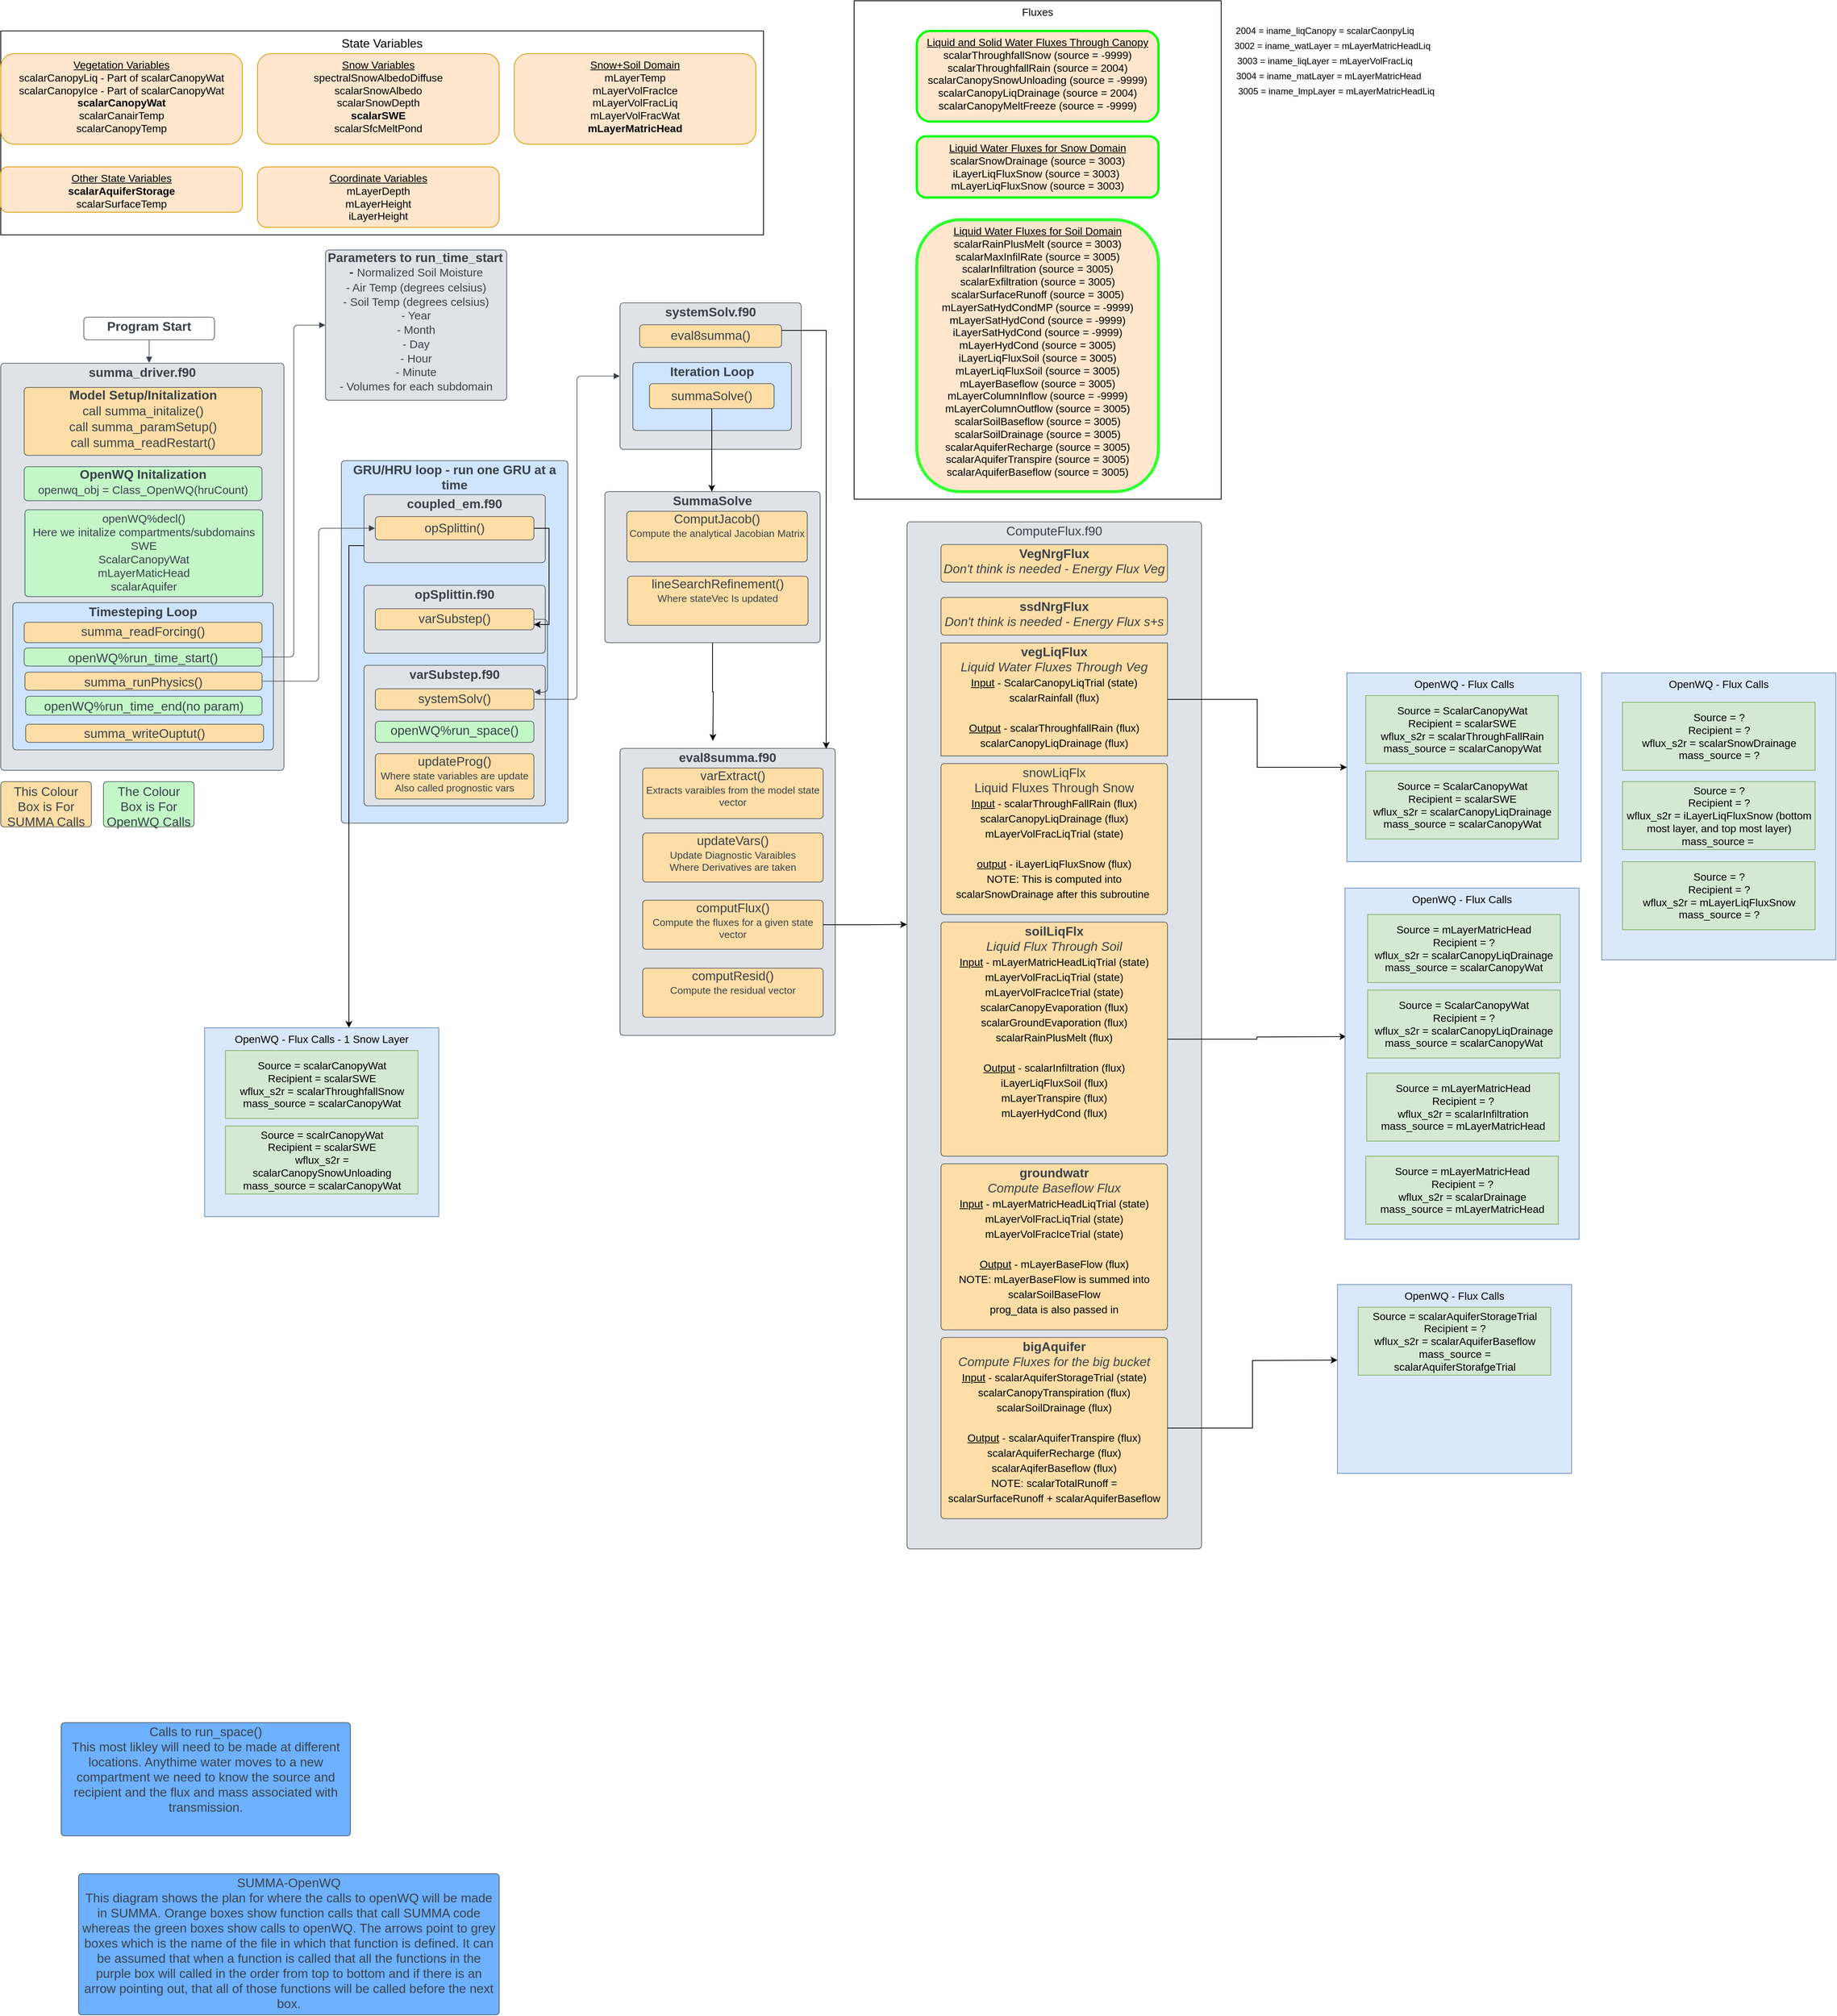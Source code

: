 <mxfile version="20.0.1" type="device"><diagram id="gy2GvhG3Mc18mV4GhEFE" name="Page-1"><mxGraphModel dx="1608" dy="802" grid="1" gridSize="10" guides="1" tooltips="1" connect="1" arrows="1" fold="1" page="1" pageScale="1" pageWidth="850" pageHeight="1100" math="0" shadow="0"><root><mxCell id="0"/><mxCell id="1" parent="0"/><mxCell id="j05uEIZv2rGmTRu3Q1AM-13" value="&lt;div&gt;&lt;font style=&quot;font-size: 16px;&quot;&gt;State Variables&lt;/font&gt;&lt;/div&gt;" style="rounded=0;whiteSpace=wrap;html=1;horizontal=1;verticalAlign=top;" parent="1" vertex="1"><mxGeometry x="50" y="50" width="1010" height="270" as="geometry"/></mxCell><mxCell id="j05uEIZv2rGmTRu3Q1AM-25" value="&lt;div style=&quot;font-size: 14px;&quot;&gt;&lt;u style=&quot;font-size: 14px;&quot;&gt;Vegetation Variables&lt;/u&gt;&lt;/div&gt;&lt;div style=&quot;font-size: 14px;&quot;&gt;&lt;font style=&quot;font-size: 14px;&quot;&gt;scalarCanopyLiq - Part of scalarCanopyWat &lt;br style=&quot;font-size: 14px;&quot;&gt;scalarCanopyIce - Part of scalarCanopyWat&lt;br style=&quot;font-size: 14px;&quot;&gt;&lt;b style=&quot;font-size: 14px;&quot;&gt;scalarCanopyWat &lt;/b&gt;&lt;br style=&quot;font-size: 14px;&quot;&gt;scalarCanairTemp&lt;br style=&quot;font-size: 14px;&quot;&gt;scalarCanopyTemp&lt;/font&gt;&lt;/div&gt;" style="rounded=1;whiteSpace=wrap;html=1;fontSize=14;fillColor=#ffe6cc;strokeColor=#d79b00;horizontal=1;verticalAlign=top;" parent="1" vertex="1"><mxGeometry x="50" y="80" width="320" height="120" as="geometry"/></mxCell><mxCell id="j05uEIZv2rGmTRu3Q1AM-26" value="&lt;div&gt;&lt;u&gt;Snow Variables&lt;/u&gt;&lt;/div&gt;&lt;div&gt;spectralSnowAlbedoDiffuse&lt;/div&gt;&lt;div&gt;scalarSnowAlbedo&lt;/div&gt;&lt;div&gt;scalarSnowDepth&lt;/div&gt;&lt;div&gt;&lt;b&gt;scalarSWE&lt;/b&gt;&lt;/div&gt;&lt;div&gt;scalarSfcMeltPond&lt;br&gt;&lt;/div&gt;" style="rounded=1;whiteSpace=wrap;html=1;fontSize=14;fillColor=#ffe6cc;strokeColor=#d79b00;horizontal=1;verticalAlign=top;" parent="1" vertex="1"><mxGeometry x="390" y="80" width="320" height="120" as="geometry"/></mxCell><mxCell id="j05uEIZv2rGmTRu3Q1AM-27" value="&lt;div&gt;&lt;u&gt;Snow+Soil Domain&lt;br&gt;&lt;/u&gt;&lt;/div&gt;&lt;div&gt;mLayerTemp&lt;/div&gt;&lt;div&gt;mLayerVolFracIce&lt;/div&gt;&lt;div&gt;mLayerVolFracLiq&lt;/div&gt;&lt;div&gt;mLayerVolFracWat&lt;/div&gt;&lt;div&gt;&lt;b&gt;mLayerMatricHead&lt;/b&gt;&lt;br&gt;&lt;/div&gt;" style="rounded=1;whiteSpace=wrap;html=1;fontSize=14;fillColor=#ffe6cc;strokeColor=#d79b00;horizontal=1;verticalAlign=top;" parent="1" vertex="1"><mxGeometry x="730" y="80" width="320" height="120" as="geometry"/></mxCell><mxCell id="j05uEIZv2rGmTRu3Q1AM-28" value="&lt;div&gt;&lt;u&gt;Other State Variables&lt;/u&gt;&lt;/div&gt;&lt;div align=&quot;center&quot;&gt;&lt;b&gt;scalarAquiferStorage&lt;/b&gt;&lt;/div&gt;&lt;div align=&quot;center&quot;&gt;scalarSurfaceTemp&lt;u&gt;&lt;br&gt;&lt;/u&gt;&lt;/div&gt;" style="rounded=1;whiteSpace=wrap;html=1;fontSize=14;fillColor=#ffe6cc;strokeColor=#d79b00;horizontal=1;verticalAlign=top;" parent="1" vertex="1"><mxGeometry x="50" y="230" width="320" height="60" as="geometry"/></mxCell><mxCell id="j05uEIZv2rGmTRu3Q1AM-29" value="&lt;div&gt;&lt;u&gt;Coordinate Variables&lt;br&gt;&lt;/u&gt;&lt;/div&gt;&lt;div align=&quot;center&quot;&gt;mLayerDepth&lt;br&gt;&lt;/div&gt;&lt;div align=&quot;center&quot;&gt;mLayerHeight&lt;/div&gt;&lt;div align=&quot;center&quot;&gt;iLayerHeight&lt;u&gt;&lt;br&gt;&lt;/u&gt;&lt;/div&gt;" style="rounded=1;whiteSpace=wrap;html=1;fontSize=14;fillColor=#ffe6cc;strokeColor=#d79b00;horizontal=1;verticalAlign=top;" parent="1" vertex="1"><mxGeometry x="390" y="230" width="320" height="80" as="geometry"/></mxCell><mxCell id="SIZcdOm5cvlMSfMSB-9c-126" value="" style="group" parent="1" vertex="1" connectable="0"><mxGeometry x="1250" y="700" width="390" height="1360" as="geometry"/></mxCell><UserObject label="ComputeFlux.f90" lucidchartObjectId="QJtb76Jpq29i" id="j05uEIZv2rGmTRu3Q1AM-4"><mxCell style="html=1;overflow=block;blockSpacing=1;whiteSpace=wrap;fontSize=16.7;fontColor=#3a414a;align=center;spacing=3.8;verticalAlign=top;strokeColor=#3a414a;strokeOpacity=100;fillOpacity=100;rounded=1;absoluteArcSize=1;arcSize=9;fillColor=#dfe3e8;strokeWidth=0.8;" parent="SIZcdOm5cvlMSfMSB-9c-126" vertex="1"><mxGeometry width="390" height="1360" as="geometry"/></mxCell></UserObject><UserObject label="&lt;div&gt;&lt;b&gt;VegNrgFlux&lt;/b&gt;&lt;/div&gt;&lt;div&gt;&lt;i&gt;Don't think is needed - Energy Flux Veg&lt;/i&gt;&lt;br&gt;&lt;/div&gt;" lucidchartObjectId="gyDjIR28vtwQ" id="j05uEIZv2rGmTRu3Q1AM-5"><mxCell style="html=1;overflow=block;blockSpacing=1;whiteSpace=wrap;fontSize=16.7;fontColor=#3a414a;align=center;spacing=3.8;verticalAlign=top;strokeColor=#3a414a;strokeOpacity=100;fillOpacity=100;rounded=1;absoluteArcSize=1;arcSize=9;fillColor=#ffdda6;strokeWidth=0.8;" parent="SIZcdOm5cvlMSfMSB-9c-126" vertex="1"><mxGeometry x="45" y="30" width="300" height="50" as="geometry"/></mxCell></UserObject><UserObject label="&lt;div&gt;&lt;b&gt;ssdNrgFlux&lt;/b&gt;&lt;/div&gt;&lt;div&gt;&lt;i&gt;Don't think is needed - Energy Flux s+s&lt;/i&gt;&lt;br&gt;&lt;/div&gt;" lucidchartObjectId="OyDjbXUKRUOr" id="j05uEIZv2rGmTRu3Q1AM-6"><mxCell style="html=1;overflow=block;blockSpacing=1;whiteSpace=wrap;fontSize=16.7;fontColor=#3a414a;align=center;spacing=3.8;verticalAlign=top;strokeColor=#3a414a;strokeOpacity=100;fillOpacity=100;rounded=1;absoluteArcSize=1;arcSize=9;fillColor=#ffdda6;strokeWidth=0.8;" parent="SIZcdOm5cvlMSfMSB-9c-126" vertex="1"><mxGeometry x="45" y="100" width="300" height="50" as="geometry"/></mxCell></UserObject><UserObject label="&lt;b&gt;vegLiqFlux&lt;/b&gt;&lt;br&gt;&lt;i&gt;Liquid Water Fluxes Through Veg&lt;br&gt;&lt;/i&gt;&lt;u style=&quot;color: rgb(0, 0, 0); font-size: 14px;&quot;&gt;Input&lt;/u&gt;&lt;span style=&quot;color: rgb(0, 0, 0); font-size: 14px;&quot;&gt;&amp;nbsp;- ScalarCanopyLiqTrial (state)&lt;/span&gt;&lt;br style=&quot;color: rgb(0, 0, 0); font-size: 14px;&quot;&gt;&lt;span style=&quot;color: rgb(0, 0, 0); font-size: 14px;&quot;&gt;scalarRainfall (flux)&lt;/span&gt;&lt;br style=&quot;color: rgb(0, 0, 0); font-size: 14px;&quot;&gt;&lt;br style=&quot;color: rgb(0, 0, 0); font-size: 14px;&quot;&gt;&lt;u style=&quot;color: rgb(0, 0, 0); font-size: 14px;&quot;&gt;Output&lt;/u&gt;&lt;span style=&quot;color: rgb(0, 0, 0); font-size: 14px;&quot;&gt;&amp;nbsp;- scalarThroughfallRain (flux)&lt;/span&gt;&lt;br style=&quot;color: rgb(0, 0, 0); font-size: 14px;&quot;&gt;&lt;span style=&quot;color: rgb(0, 0, 0); font-size: 14px;&quot;&gt;scalarCanopyLiqDrainage (flux)&lt;/span&gt;" lucidchartObjectId="2yDjNtz37uhb" id="j05uEIZv2rGmTRu3Q1AM-7"><mxCell style="html=1;overflow=block;blockSpacing=1;whiteSpace=wrap;fontSize=16.7;fontColor=#3a414a;align=center;spacing=3.8;verticalAlign=top;strokeColor=#3a414a;strokeOpacity=100;fillOpacity=100;rounded=1;absoluteArcSize=1;arcSize=0;fillColor=#ffdda6;strokeWidth=0.8;" parent="SIZcdOm5cvlMSfMSB-9c-126" vertex="1"><mxGeometry x="45" y="160.32" width="300" height="149.68" as="geometry"/></mxCell></UserObject><UserObject label="snowLiqFlx&lt;br&gt;Liquid Fluxes Through Snow&lt;br&gt;&lt;u style=&quot;color: rgb(0, 0, 0); font-size: 14px;&quot;&gt;Input&lt;/u&gt;&lt;span style=&quot;color: rgb(0, 0, 0); font-size: 14px;&quot;&gt;&amp;nbsp;- scalarThroughFallRain (flux)&lt;/span&gt;&lt;br style=&quot;color: rgb(0, 0, 0); font-size: 14px;&quot;&gt;&lt;span style=&quot;color: rgb(0, 0, 0); font-size: 14px;&quot;&gt;scalarCanopyLiqDrainage (flux)&lt;/span&gt;&lt;br style=&quot;color: rgb(0, 0, 0); font-size: 14px;&quot;&gt;&lt;span style=&quot;color: rgb(0, 0, 0); font-size: 14px;&quot;&gt;mLayerVolFracLiqTrial (state)&lt;/span&gt;&lt;br style=&quot;color: rgb(0, 0, 0); font-size: 14px;&quot;&gt;&lt;br style=&quot;color: rgb(0, 0, 0); font-size: 14px;&quot;&gt;&lt;u style=&quot;color: rgb(0, 0, 0); font-size: 14px;&quot;&gt;output&lt;/u&gt;&lt;span style=&quot;color: rgb(0, 0, 0); font-size: 14px;&quot;&gt;&amp;nbsp;- iLayerLiqFluxSnow (flux)&lt;/span&gt;&lt;br style=&quot;color: rgb(0, 0, 0); font-size: 14px;&quot;&gt;&lt;span style=&quot;color: rgb(0, 0, 0); font-size: 14px;&quot;&gt;NOTE: This is computed into scalarSnowDrainage after this subroutine&amp;nbsp;&lt;/span&gt;" lucidchartObjectId="9yDjWkyf~UnS" id="j05uEIZv2rGmTRu3Q1AM-8"><mxCell style="html=1;overflow=block;blockSpacing=1;whiteSpace=wrap;fontSize=16.7;fontColor=#3a414a;align=center;spacing=3.8;verticalAlign=top;strokeColor=#3a414a;strokeOpacity=100;fillOpacity=100;rounded=1;absoluteArcSize=1;arcSize=9;fillColor=#ffdda6;strokeWidth=0.8;" parent="SIZcdOm5cvlMSfMSB-9c-126" vertex="1"><mxGeometry x="45" y="320" width="300" height="200" as="geometry"/></mxCell></UserObject><UserObject label="&lt;b&gt;soilLiqFlx&lt;br&gt;&lt;/b&gt;&lt;i&gt;Liquid Flux Through Soil&lt;br&gt;&lt;/i&gt;&lt;u style=&quot;color: rgb(0, 0, 0); font-size: 14px;&quot;&gt;Input&lt;/u&gt;&lt;span style=&quot;color: rgb(0, 0, 0); font-size: 14px;&quot;&gt;&amp;nbsp;- mLayerMatricHeadLiqTrial (state)&lt;/span&gt;&lt;br style=&quot;color: rgb(0, 0, 0); font-size: 14px;&quot;&gt;&lt;span style=&quot;color: rgb(0, 0, 0); font-size: 14px;&quot;&gt;mLayerVolFracLiqTrial (state)&lt;/span&gt;&lt;br style=&quot;color: rgb(0, 0, 0); font-size: 14px;&quot;&gt;&lt;span style=&quot;color: rgb(0, 0, 0); font-size: 14px;&quot;&gt;mLayerVolFracIceTrial (state)&lt;/span&gt;&lt;br style=&quot;color: rgb(0, 0, 0); font-size: 14px;&quot;&gt;&lt;span style=&quot;color: rgb(0, 0, 0); font-size: 14px;&quot;&gt;scalarCanopyEvaporation (flux)&lt;/span&gt;&lt;br style=&quot;color: rgb(0, 0, 0); font-size: 14px;&quot;&gt;&lt;span style=&quot;color: rgb(0, 0, 0); font-size: 14px;&quot;&gt;scalarGroundEvaporation (flux)&lt;/span&gt;&lt;br style=&quot;color: rgb(0, 0, 0); font-size: 14px;&quot;&gt;&lt;span style=&quot;color: rgb(0, 0, 0); font-size: 14px;&quot;&gt;scalarRainPlusMelt (flux)&lt;/span&gt;&lt;br style=&quot;color: rgb(0, 0, 0); font-size: 14px;&quot;&gt;&lt;br style=&quot;color: rgb(0, 0, 0); font-size: 14px;&quot;&gt;&lt;u style=&quot;color: rgb(0, 0, 0); font-size: 14px;&quot;&gt;Output&lt;/u&gt;&lt;span style=&quot;color: rgb(0, 0, 0); font-size: 14px;&quot;&gt;&amp;nbsp;- scalarInfiltration (flux)&lt;/span&gt;&lt;br style=&quot;color: rgb(0, 0, 0); font-size: 14px;&quot;&gt;&lt;span style=&quot;color: rgb(0, 0, 0); font-size: 14px;&quot;&gt;iLayerLiqFluxSoil (flux)&lt;/span&gt;&lt;br style=&quot;color: rgb(0, 0, 0); font-size: 14px;&quot;&gt;&lt;span style=&quot;color: rgb(0, 0, 0); font-size: 14px;&quot;&gt;mLayerTranspire (flux)&lt;/span&gt;&lt;br style=&quot;color: rgb(0, 0, 0); font-size: 14px;&quot;&gt;&lt;span style=&quot;color: rgb(0, 0, 0); font-size: 14px;&quot;&gt;mLayerHydCond (flux)&lt;/span&gt;&lt;i&gt;&lt;br&gt;&lt;/i&gt;" lucidchartObjectId="0zDjswLb8mMk" id="j05uEIZv2rGmTRu3Q1AM-9"><mxCell style="html=1;overflow=block;blockSpacing=1;whiteSpace=wrap;fontSize=16.7;fontColor=#3a414a;align=center;spacing=3.8;verticalAlign=top;strokeColor=#3a414a;strokeOpacity=100;fillOpacity=100;rounded=1;absoluteArcSize=1;arcSize=9;fillColor=#ffdda6;strokeWidth=0.8;" parent="SIZcdOm5cvlMSfMSB-9c-126" vertex="1"><mxGeometry x="45" y="530" width="300" height="310" as="geometry"/></mxCell></UserObject><UserObject label="&lt;b&gt;groundwatr&lt;br&gt;&lt;/b&gt;&lt;i&gt;Compute Baseflow Flux&lt;br&gt;&lt;/i&gt;&lt;u style=&quot;color: rgb(0, 0, 0); font-size: 14px;&quot;&gt;Input&lt;/u&gt;&lt;span style=&quot;color: rgb(0, 0, 0); font-size: 14px;&quot;&gt;&amp;nbsp;- mLayerMatricHeadLiqTrial (state)&lt;br&gt;&lt;/span&gt;&lt;span style=&quot;color: rgb(0, 0, 0); font-size: 14px;&quot;&gt;mLayerVolFracLiqTrial (state)&lt;br&gt;&lt;/span&gt;&lt;span style=&quot;color: rgb(0, 0, 0); font-size: 14px;&quot;&gt;mLayerVolFracIceTrial (state)&lt;br&gt;&lt;/span&gt;&lt;br style=&quot;color: rgb(0, 0, 0); font-size: 14px;&quot;&gt;&lt;u style=&quot;color: rgb(0, 0, 0); font-size: 14px;&quot;&gt;Output&lt;/u&gt;&lt;span style=&quot;color: rgb(0, 0, 0); font-size: 14px;&quot;&gt;&amp;nbsp;- mLayerBaseFlow (flux)&lt;br&gt;&lt;/span&gt;&lt;span style=&quot;color: rgb(0, 0, 0); font-size: 14px;&quot;&gt;NOTE: mLayerBaseFlow is summed into scalarSoilBaseFlow&lt;br&gt;prog_data is also passed in&lt;br&gt;&lt;/span&gt;&lt;i&gt;&lt;br&gt;&lt;/i&gt;" lucidchartObjectId="zADjreNIhGo." id="j05uEIZv2rGmTRu3Q1AM-10"><mxCell style="html=1;overflow=block;blockSpacing=1;whiteSpace=wrap;fontSize=16.7;fontColor=#3a414a;align=center;spacing=3.8;verticalAlign=top;strokeColor=#3a414a;strokeOpacity=100;fillOpacity=100;rounded=1;absoluteArcSize=1;arcSize=9;fillColor=#ffdda6;strokeWidth=0.8;" parent="SIZcdOm5cvlMSfMSB-9c-126" vertex="1"><mxGeometry x="45" y="850" width="300" height="220" as="geometry"/></mxCell></UserObject><UserObject label="&lt;b&gt;bigAquifer&lt;br&gt;&lt;/b&gt;&lt;i&gt;Compute Fluxes for the big bucket&lt;br&gt;&lt;/i&gt;&lt;u style=&quot;color: rgb(0, 0, 0); font-size: 14px;&quot;&gt;Input&lt;/u&gt;&lt;span style=&quot;color: rgb(0, 0, 0); font-size: 14px;&quot;&gt;&amp;nbsp;- scalarAquiferStorageTrial (state)&lt;br&gt;&lt;/span&gt;&lt;span style=&quot;color: rgb(0, 0, 0); font-size: 14px;&quot;&gt;scalarCanopyTranspiration (flux)&lt;br&gt;&lt;/span&gt;&lt;span style=&quot;color: rgb(0, 0, 0); font-size: 14px;&quot;&gt;scalarSoilDrainage (flux)&lt;br&gt;&lt;/span&gt;&lt;br style=&quot;color: rgb(0, 0, 0); font-size: 14px;&quot;&gt;&lt;u style=&quot;color: rgb(0, 0, 0); font-size: 14px;&quot;&gt;Output&lt;/u&gt;&lt;span style=&quot;color: rgb(0, 0, 0); font-size: 14px;&quot;&gt;&amp;nbsp;- scalarAquiferTranspire (flux)&lt;br&gt;&lt;/span&gt;&lt;span style=&quot;color: rgb(0, 0, 0); font-size: 14px;&quot;&gt;scalarAquiferRecharge (flux)&lt;br&gt;&lt;/span&gt;&lt;span style=&quot;color: rgb(0, 0, 0); font-size: 14px;&quot;&gt;scalarAqiferBaseflow (flux)&lt;br&gt;&lt;/span&gt;&lt;span style=&quot;color: rgb(0, 0, 0); font-size: 14px;&quot;&gt;NOTE: scalarTotalRunoff = scalarSurfaceRunoff + scalarAquiferBaseflow&lt;/span&gt;&lt;i&gt;&lt;br&gt;&lt;/i&gt;" lucidchartObjectId="PADjMUE8BuGu" id="j05uEIZv2rGmTRu3Q1AM-11"><mxCell style="html=1;overflow=block;blockSpacing=1;whiteSpace=wrap;fontSize=16.7;fontColor=#3a414a;align=center;spacing=3.8;verticalAlign=top;strokeColor=#3a414a;strokeOpacity=100;fillOpacity=100;rounded=1;absoluteArcSize=1;arcSize=9;fillColor=#ffdda6;strokeWidth=0.8;" parent="SIZcdOm5cvlMSfMSB-9c-126" vertex="1"><mxGeometry x="45" y="1080" width="300" height="240" as="geometry"/></mxCell></UserObject><mxCell id="SIZcdOm5cvlMSfMSB-9c-70" value="eval8summa.f90" style="html=1;overflow=block;blockSpacing=1;whiteSpace=wrap;fontSize=16.7;fontColor=#3a414a;fontStyle=1;spacing=3.8;verticalAlign=top;strokeColor=#3a414a;strokeOpacity=100;fillOpacity=100;rounded=1;absoluteArcSize=1;arcSize=9;fillColor=#dfe3e8;strokeWidth=0.8;container=1;collapsible=0;" parent="1" vertex="1"><mxGeometry x="870" y="1000" width="285" height="380" as="geometry"/></mxCell><UserObject label="&lt;div style=&quot;display: flex; justify-content: center; text-align: center; align-items: baseline; font-size: 0; line-height: 1.25;margin-top: -2px;&quot;&gt;&lt;span&gt;&lt;span style=&quot;font-size:16.7px;color:#3a414a;&quot;&gt;varExtract()&#10;&lt;/span&gt;&lt;span style=&quot;font-size:13.3px;color:#3a414a;&quot;&gt;Extracts varaibles from the model state vector&lt;/span&gt;&lt;/span&gt;&lt;/div&gt;" lucidchartObjectId="1K.8Zq_A4mW5" id="SIZcdOm5cvlMSfMSB-9c-71"><mxCell style="html=1;overflow=block;blockSpacing=1;whiteSpace=wrap;fontSize=13;spacing=3.8;verticalAlign=top;strokeColor=#3a414a;strokeOpacity=100;fillOpacity=100;rounded=1;absoluteArcSize=1;arcSize=9;fillColor=#ffdda6;strokeWidth=0.8;" parent="SIZcdOm5cvlMSfMSB-9c-70" vertex="1"><mxGeometry x="30" y="26" width="239" height="67" as="geometry"/></mxCell></UserObject><UserObject label="&lt;div style=&quot;display: flex; justify-content: center; text-align: center; align-items: baseline; font-size: 0; line-height: 1.25;margin-top: -2px;&quot;&gt;&lt;span&gt;&lt;span style=&quot;font-size:16.7px;color:#3a414a;&quot;&gt;updateVars()&#10;&lt;/span&gt;&lt;span style=&quot;font-size:13.3px;color:#3a414a;&quot;&gt;Update Diagnostic Varaibles&#10;Where Derivatives are taken&lt;/span&gt;&lt;/span&gt;&lt;/div&gt;" lucidchartObjectId="xL.820pcQE3z" id="SIZcdOm5cvlMSfMSB-9c-72"><mxCell style="html=1;overflow=block;blockSpacing=1;whiteSpace=wrap;fontSize=13;spacing=3.8;verticalAlign=top;strokeColor=#3a414a;strokeOpacity=100;fillOpacity=100;rounded=1;absoluteArcSize=1;arcSize=9;fillColor=#ffdda6;strokeWidth=0.8;" parent="SIZcdOm5cvlMSfMSB-9c-70" vertex="1"><mxGeometry x="30" y="112" width="239" height="65" as="geometry"/></mxCell></UserObject><UserObject label="&lt;div style=&quot;display: flex; justify-content: center; text-align: center; align-items: baseline; font-size: 0; line-height: 1.25;margin-top: -2px;&quot;&gt;&lt;span&gt;&lt;span style=&quot;font-size:16.7px;color:#3a414a;&quot;&gt;computFlux()&#10;&lt;/span&gt;&lt;span style=&quot;font-size:13.3px;color:#3a414a;&quot;&gt;Compute the fluxes for a given state vector&lt;/span&gt;&lt;/span&gt;&lt;/div&gt;" lucidchartObjectId="_L.8nhQAwN-x" id="SIZcdOm5cvlMSfMSB-9c-73"><mxCell style="html=1;overflow=block;blockSpacing=1;whiteSpace=wrap;fontSize=13;spacing=3.8;verticalAlign=top;strokeColor=#3a414a;strokeOpacity=100;fillOpacity=100;rounded=1;absoluteArcSize=1;arcSize=9;fillColor=#ffdda6;strokeWidth=0.8;" parent="SIZcdOm5cvlMSfMSB-9c-70" vertex="1"><mxGeometry x="30" y="201" width="239" height="65" as="geometry"/></mxCell></UserObject><UserObject label="&lt;div style=&quot;display: flex; justify-content: center; text-align: center; align-items: baseline; font-size: 0; line-height: 1.25;margin-top: -2px;&quot;&gt;&lt;span&gt;&lt;span style=&quot;font-size:16.7px;color:#3a414a;&quot;&gt;computResid()&#10;&lt;/span&gt;&lt;span style=&quot;font-size:13.3px;color:#3a414a;&quot;&gt;Compute the residual vector &lt;/span&gt;&lt;span style=&quot;font-size:11.7px;color:#3a414a;&quot;&gt;&#10;&lt;/span&gt;&lt;/span&gt;&lt;/div&gt;" lucidchartObjectId="pQ.8SMOTzCbQ" id="SIZcdOm5cvlMSfMSB-9c-74"><mxCell style="html=1;overflow=block;blockSpacing=1;whiteSpace=wrap;fontSize=13;spacing=3.8;verticalAlign=top;strokeColor=#3a414a;strokeOpacity=100;fillOpacity=100;rounded=1;absoluteArcSize=1;arcSize=9;fillColor=#ffdda6;strokeWidth=0.8;" parent="SIZcdOm5cvlMSfMSB-9c-70" vertex="1"><mxGeometry x="30" y="291" width="239" height="65" as="geometry"/></mxCell></UserObject><mxCell id="SIZcdOm5cvlMSfMSB-9c-75" value="systemSolv.f90" style="html=1;overflow=block;blockSpacing=1;whiteSpace=wrap;fontSize=16.7;fontColor=#3a414a;fontStyle=1;spacing=3.8;verticalAlign=top;strokeColor=#3a414a;strokeOpacity=100;fillOpacity=100;rounded=1;absoluteArcSize=1;arcSize=9;fillColor=#dfe3e8;strokeWidth=0.8;container=1;collapsible=0;" parent="1" vertex="1"><mxGeometry x="870" y="410" width="240" height="194" as="geometry"/></mxCell><UserObject label="eval8summa()" lucidchartObjectId="_s.8.g2LrlaO" id="SIZcdOm5cvlMSfMSB-9c-76"><mxCell style="html=1;overflow=block;blockSpacing=1;whiteSpace=wrap;fontSize=16.7;fontColor=#3a414a;spacing=3.8;strokeColor=#3a414a;strokeOpacity=100;fillOpacity=100;rounded=1;absoluteArcSize=1;arcSize=9;fillColor=#ffdda6;strokeWidth=0.8;" parent="SIZcdOm5cvlMSfMSB-9c-75" vertex="1"><mxGeometry x="26" y="29" width="188" height="30" as="geometry"/></mxCell></UserObject><UserObject label="Iteration Loop" lucidchartObjectId="Vu.8dJao.weW" id="SIZcdOm5cvlMSfMSB-9c-77"><mxCell style="html=1;overflow=block;blockSpacing=1;whiteSpace=wrap;fontSize=16.7;fontColor=#3a414a;fontStyle=1;align=center;spacing=3.8;verticalAlign=top;strokeColor=#3a414a;strokeOpacity=100;fillOpacity=100;rounded=1;absoluteArcSize=1;arcSize=9;fillColor=#cfe4ff;strokeWidth=0.8;" parent="SIZcdOm5cvlMSfMSB-9c-75" vertex="1"><mxGeometry x="17" y="79" width="210" height="90" as="geometry"/></mxCell></UserObject><UserObject label="summaSolve()" lucidchartObjectId="Vv.8vQ_2qqEH" id="SIZcdOm5cvlMSfMSB-9c-78"><mxCell style="html=1;overflow=block;blockSpacing=1;whiteSpace=wrap;fontSize=16.7;fontColor=#3a414a;spacing=3.8;strokeColor=#3a414a;strokeOpacity=100;fillOpacity=100;rounded=1;absoluteArcSize=1;arcSize=9;fillColor=#ffdda6;strokeWidth=0.8;" parent="SIZcdOm5cvlMSfMSB-9c-75" vertex="1"><mxGeometry x="39" y="107" width="165" height="33" as="geometry"/></mxCell></UserObject><mxCell id="SIZcdOm5cvlMSfMSB-9c-79" value="GRU/HRU loop - run one GRU at a time" style="html=1;overflow=block;blockSpacing=1;whiteSpace=wrap;fontSize=16.7;fontColor=#3a414a;fontStyle=1;spacing=3.8;verticalAlign=top;strokeColor=#3a414a;strokeOpacity=100;fillOpacity=100;rounded=1;absoluteArcSize=1;arcSize=9;fillColor=#cfe4ff;strokeWidth=0.8;container=1;collapsible=0;" parent="1" vertex="1"><mxGeometry x="501" y="619" width="300" height="480" as="geometry"/></mxCell><UserObject label="coupled_em.f90" lucidchartObjectId="if.89FHRa6m6" id="SIZcdOm5cvlMSfMSB-9c-80"><mxCell style="html=1;overflow=block;blockSpacing=1;whiteSpace=wrap;fontSize=16.7;fontColor=#3a414a;fontStyle=1;spacing=3.8;verticalAlign=top;strokeColor=#3a414a;strokeOpacity=100;fillOpacity=100;rounded=1;absoluteArcSize=1;arcSize=9;fillColor=#dfe3e8;strokeWidth=0.8;" parent="SIZcdOm5cvlMSfMSB-9c-79" vertex="1"><mxGeometry x="30" y="45" width="240" height="90" as="geometry"/></mxCell></UserObject><UserObject label="opSplittin.f90" lucidchartObjectId="hk.8~3tQkN-E" id="SIZcdOm5cvlMSfMSB-9c-82"><mxCell style="html=1;overflow=block;blockSpacing=1;whiteSpace=wrap;fontSize=16.7;fontColor=#3a414a;fontStyle=1;spacing=3.8;verticalAlign=top;strokeColor=#3a414a;strokeOpacity=100;fillOpacity=100;rounded=1;absoluteArcSize=1;arcSize=9;fillColor=#dfe3e8;strokeWidth=0.8;" parent="SIZcdOm5cvlMSfMSB-9c-79" vertex="1"><mxGeometry x="30" y="165" width="240" height="90" as="geometry"/></mxCell></UserObject><mxCell id="SIZcdOm5cvlMSfMSB-9c-120" style="edgeStyle=orthogonalEdgeStyle;rounded=0;orthogonalLoop=1;jettySize=auto;html=1;exitX=1;exitY=0.5;exitDx=0;exitDy=0;entryX=1;entryY=0.75;entryDx=0;entryDy=0;fontSize=14;fontColor=#0A0B0D;" parent="SIZcdOm5cvlMSfMSB-9c-79" source="SIZcdOm5cvlMSfMSB-9c-81" target="SIZcdOm5cvlMSfMSB-9c-83" edge="1"><mxGeometry relative="1" as="geometry"/></mxCell><UserObject label="opSplittin()" lucidchartObjectId="qi.8MWBOaeUA" id="SIZcdOm5cvlMSfMSB-9c-81"><mxCell style="html=1;overflow=block;blockSpacing=1;whiteSpace=wrap;fontSize=16.7;fontColor=#3a414a;spacing=3.8;strokeColor=#3a414a;strokeOpacity=100;fillOpacity=100;rounded=1;absoluteArcSize=1;arcSize=9;fillColor=#ffdda6;strokeWidth=0.8;" parent="SIZcdOm5cvlMSfMSB-9c-79" vertex="1"><mxGeometry x="45" y="74" width="210" height="31" as="geometry"/></mxCell></UserObject><UserObject label="varSubstep()" lucidchartObjectId="jl.800Ve-~vq" id="SIZcdOm5cvlMSfMSB-9c-83"><mxCell style="html=1;overflow=block;blockSpacing=1;whiteSpace=wrap;fontSize=16.7;fontColor=#3a414a;spacing=3.8;strokeColor=#3a414a;strokeOpacity=100;fillOpacity=100;rounded=1;absoluteArcSize=1;arcSize=9;fillColor=#ffdda6;strokeWidth=0.8;" parent="SIZcdOm5cvlMSfMSB-9c-79" vertex="1"><mxGeometry x="45" y="196" width="210" height="28" as="geometry"/></mxCell></UserObject><UserObject label="varSubstep.f90" lucidchartObjectId="1n.8m5kOVaIG" id="SIZcdOm5cvlMSfMSB-9c-84"><mxCell style="html=1;overflow=block;blockSpacing=1;whiteSpace=wrap;fontSize=16.7;fontColor=#3a414a;fontStyle=1;spacing=3.8;verticalAlign=top;strokeColor=#3a414a;strokeOpacity=100;fillOpacity=100;rounded=1;absoluteArcSize=1;arcSize=9;fillColor=#dfe3e8;strokeWidth=0.8;" parent="SIZcdOm5cvlMSfMSB-9c-79" vertex="1"><mxGeometry x="30" y="271" width="240" height="186" as="geometry"/></mxCell></UserObject><UserObject label="systemSolv()" lucidchartObjectId="zo.8wbq~-Ltj" id="SIZcdOm5cvlMSfMSB-9c-85"><mxCell style="html=1;overflow=block;blockSpacing=1;whiteSpace=wrap;fontSize=16.7;fontColor=#3a414a;spacing=3.8;strokeColor=#3a414a;strokeOpacity=100;fillOpacity=100;rounded=1;absoluteArcSize=1;arcSize=9;fillColor=#ffdda6;strokeWidth=0.8;" parent="SIZcdOm5cvlMSfMSB-9c-79" vertex="1"><mxGeometry x="45" y="302" width="210" height="28" as="geometry"/></mxCell></UserObject><UserObject label="&lt;div style=&quot;display: flex; justify-content: center; text-align: center; align-items: baseline; font-size: 0; line-height: 1.25;margin-top: -2px;&quot;&gt;&lt;span&gt;&lt;span style=&quot;font-size:16.7px;color:#3a414a;&quot;&gt;updateProg()&#10;&lt;/span&gt;&lt;span style=&quot;font-size:13.3px;color:#3a414a;&quot;&gt;Where state variables are update&#10;Also called prognostic vars&lt;/span&gt;&lt;/span&gt;&lt;/div&gt;" lucidchartObjectId="Go.8qFr4BNcf" id="SIZcdOm5cvlMSfMSB-9c-86"><mxCell style="html=1;overflow=block;blockSpacing=1;whiteSpace=wrap;fontSize=13;spacing=3.8;verticalAlign=top;strokeColor=#3a414a;strokeOpacity=100;fillOpacity=100;rounded=1;absoluteArcSize=1;arcSize=9;fillColor=#ffdda6;strokeWidth=0.8;" parent="SIZcdOm5cvlMSfMSB-9c-79" vertex="1"><mxGeometry x="45" y="388" width="210" height="60" as="geometry"/></mxCell></UserObject><UserObject label="openWQ%run_space()" lucidchartObjectId="Uia9Nw5e9lMj" id="SIZcdOm5cvlMSfMSB-9c-87"><mxCell style="html=1;overflow=block;blockSpacing=1;whiteSpace=wrap;fontSize=16.7;fontColor=#3a414a;align=center;spacing=3.8;verticalAlign=top;strokeColor=#3a414a;strokeOpacity=100;fillOpacity=100;rounded=1;absoluteArcSize=1;arcSize=9;fillColor=#c3f7c8;strokeWidth=0.8;" parent="SIZcdOm5cvlMSfMSB-9c-79" vertex="1"><mxGeometry x="45" y="345" width="210" height="28" as="geometry"/></mxCell></UserObject><mxCell id="SIZcdOm5cvlMSfMSB-9c-88" value="summa_driver.f90" style="html=1;overflow=block;blockSpacing=1;whiteSpace=wrap;fontSize=16.7;fontColor=#3a414a;fontStyle=1;spacing=3.8;verticalAlign=top;strokeColor=#3a414a;strokeOpacity=100;fillOpacity=100;rounded=1;absoluteArcSize=1;arcSize=9;fillColor=#dfe3e8;strokeWidth=0.8;container=1;collapsible=0;" parent="1" vertex="1"><mxGeometry x="50" y="490" width="375" height="539" as="geometry"/></mxCell><UserObject label="&lt;div style=&quot;display: flex; justify-content: center; text-align: center; align-items: baseline; font-size: 0; line-height: 1.25;margin-top: -2px;&quot;&gt;&lt;span&gt;&lt;span style=&quot;font-size:16.7px;color:#3a414a;font-weight: bold;&quot;&gt;Model Setup/Initalization&lt;/span&gt;&lt;span style=&quot;font-size:16.7px;color:#3a414a;&quot;&gt;&#10;call summa_initalize()&#10;call summa_paramSetup()&#10;call summa_readRestart()&lt;/span&gt;&lt;/span&gt;&lt;/div&gt;" lucidchartObjectId="hd368dU49f_i" id="SIZcdOm5cvlMSfMSB-9c-89"><mxCell style="html=1;overflow=block;blockSpacing=1;whiteSpace=wrap;fontSize=13;spacing=3.8;verticalAlign=top;strokeColor=#3a414a;strokeOpacity=100;fillOpacity=100;rounded=1;absoluteArcSize=1;arcSize=9;fillColor=#ffdda6;strokeWidth=0.8;" parent="SIZcdOm5cvlMSfMSB-9c-88" vertex="1"><mxGeometry x="31" y="32" width="315" height="90" as="geometry"/></mxCell></UserObject><UserObject label="&lt;div style=&quot;display: flex; justify-content: center; text-align: center; align-items: baseline; font-size: 0; line-height: 1.25;margin-top: -2px;&quot;&gt;&lt;span&gt;&lt;span style=&quot;font-size:16.7px;color:#3a414a;font-weight: bold;&quot;&gt;OpenWQ Initalization&#10;&lt;/span&gt;&lt;span style=&quot;font-size:15px;color:#3a414a;&quot;&gt;openwq_obj = Class_OpenWQ(hruCount)&#10;&#10;&lt;/span&gt;&lt;/span&gt;&lt;/div&gt;" lucidchartObjectId="Ag36YmN12Q6n" id="SIZcdOm5cvlMSfMSB-9c-90"><mxCell style="html=1;overflow=block;blockSpacing=1;whiteSpace=wrap;fontSize=13;spacing=3.8;verticalAlign=top;strokeColor=#3a414a;strokeOpacity=100;fillOpacity=100;rounded=1;absoluteArcSize=1;arcSize=9;fillColor=#c3f7c8;strokeWidth=0.8;" parent="SIZcdOm5cvlMSfMSB-9c-88" vertex="1"><mxGeometry x="31" y="137" width="315" height="45" as="geometry"/></mxCell></UserObject><UserObject label="Timesteping Loop" lucidchartObjectId="0m767lz1bsTZ" id="SIZcdOm5cvlMSfMSB-9c-91"><mxCell style="html=1;overflow=block;blockSpacing=1;whiteSpace=wrap;fontSize=16.7;fontColor=#3a414a;fontStyle=1;align=center;spacing=3.8;verticalAlign=top;strokeColor=#3a414a;strokeOpacity=100;fillOpacity=100;rounded=1;absoluteArcSize=1;arcSize=9;fillColor=#cfe4ff;strokeWidth=0.8;" parent="SIZcdOm5cvlMSfMSB-9c-88" vertex="1"><mxGeometry x="16" y="317" width="345" height="195" as="geometry"/></mxCell></UserObject><UserObject label="summa_readForcing()&#10;&#10;" lucidchartObjectId="qi76_CxwXWti" id="SIZcdOm5cvlMSfMSB-9c-92"><mxCell style="html=1;overflow=block;blockSpacing=1;whiteSpace=wrap;fontSize=16.7;fontColor=#3a414a;spacing=3.8;verticalAlign=top;strokeColor=#3a414a;strokeOpacity=100;fillOpacity=100;rounded=1;absoluteArcSize=1;arcSize=9;fillColor=#ffdda6;strokeWidth=0.8;" parent="SIZcdOm5cvlMSfMSB-9c-88" vertex="1"><mxGeometry x="31" y="343" width="315" height="27" as="geometry"/></mxCell></UserObject><UserObject label="summa_runPhysics()" lucidchartObjectId="Wp76JYpQb5JP" id="SIZcdOm5cvlMSfMSB-9c-93"><mxCell style="html=1;overflow=block;blockSpacing=1;whiteSpace=wrap;fontSize=16.7;fontColor=#3a414a;spacing=3.8;strokeColor=#3a414a;strokeOpacity=100;fillOpacity=100;rounded=1;absoluteArcSize=1;arcSize=9;fillColor=#ffdda6;strokeWidth=0.8;" parent="SIZcdOm5cvlMSfMSB-9c-88" vertex="1"><mxGeometry x="32" y="409" width="314" height="24" as="geometry"/></mxCell></UserObject><UserObject label="summa_writeOuptut()&#10;" lucidchartObjectId=".u76-.M0Szhw" id="SIZcdOm5cvlMSfMSB-9c-94"><mxCell style="html=1;overflow=block;blockSpacing=1;whiteSpace=wrap;fontSize=16.7;fontColor=#3a414a;spacing=3.8;verticalAlign=top;strokeColor=#3a414a;strokeOpacity=100;fillOpacity=100;rounded=1;absoluteArcSize=1;arcSize=9;fillColor=#ffdda6;strokeWidth=0.8;" parent="SIZcdOm5cvlMSfMSB-9c-88" vertex="1"><mxGeometry x="33" y="478" width="315" height="24" as="geometry"/></mxCell></UserObject><UserObject label="openWQ%run_time_start()" lucidchartObjectId="G926qoa_N85p" id="SIZcdOm5cvlMSfMSB-9c-95"><mxCell style="html=1;overflow=block;blockSpacing=1;whiteSpace=wrap;fontSize=16.7;fontColor=#3a414a;spacing=3.8;strokeColor=#3a414a;strokeOpacity=100;fillOpacity=100;rounded=1;absoluteArcSize=1;arcSize=9;fillColor=#c3f7c8;strokeWidth=0.8;" parent="SIZcdOm5cvlMSfMSB-9c-88" vertex="1"><mxGeometry x="31" y="377" width="315" height="24" as="geometry"/></mxCell></UserObject><UserObject label="openWQ%run_time_end(no param)" lucidchartObjectId="K926KsySNseO" id="SIZcdOm5cvlMSfMSB-9c-96"><mxCell style="html=1;overflow=block;blockSpacing=1;whiteSpace=wrap;fontSize=16.7;fontColor=#3a414a;spacing=3.8;strokeColor=#3a414a;strokeOpacity=100;fillOpacity=100;rounded=1;absoluteArcSize=1;arcSize=9;fillColor=#c3f7c8;strokeWidth=0.8;" parent="SIZcdOm5cvlMSfMSB-9c-88" vertex="1"><mxGeometry x="33" y="441" width="313" height="25" as="geometry"/></mxCell></UserObject><UserObject label="openWQ%decl()&#10;Here we initalize compartments/subdomains&#10;SWE&#10;ScalarCanopyWat&#10;mLayerMaticHead&#10;scalarAquifer" lucidchartObjectId="e4~8ljXP3Yha" id="SIZcdOm5cvlMSfMSB-9c-97"><mxCell style="html=1;overflow=block;blockSpacing=1;whiteSpace=wrap;fontSize=15;fontColor=#3a414a;spacing=3.8;verticalAlign=top;strokeColor=#3a414a;strokeOpacity=100;fillOpacity=100;rounded=1;absoluteArcSize=1;arcSize=9;fillColor=#c3f7c8;strokeWidth=0.8;" parent="SIZcdOm5cvlMSfMSB-9c-88" vertex="1"><mxGeometry x="32" y="194" width="315" height="115" as="geometry"/></mxCell></UserObject><UserObject label="" lucidchartObjectId="a8~8yl-jm4Jg" id="SIZcdOm5cvlMSfMSB-9c-111"><mxCell style="html=1;jettySize=18;whiteSpace=wrap;overflow=block;blockSpacing=1;fontSize=13;strokeColor=#3a414a;strokeOpacity=100;strokeWidth=0.8;rounded=1;arcSize=12;edgeStyle=orthogonalEdgeStyle;startArrow=none;endArrow=block;endFill=1;exitX=1.001;exitY=0.5;exitPerimeter=0;entryX=-0.001;entryY=0.5;entryPerimeter=0;" parent="1" source="SIZcdOm5cvlMSfMSB-9c-95" target="SIZcdOm5cvlMSfMSB-9c-102" edge="1"><mxGeometry width="100" height="100" relative="1" as="geometry"><Array as="points"/></mxGeometry></mxCell></UserObject><UserObject label="" lucidchartObjectId="QLa9q_YRPoFo" id="SIZcdOm5cvlMSfMSB-9c-118"><mxCell style="html=1;jettySize=18;whiteSpace=wrap;overflow=block;blockSpacing=1;fontSize=13;strokeColor=#3a414a;strokeOpacity=100;strokeWidth=0.8;rounded=1;arcSize=12;edgeStyle=orthogonalEdgeStyle;startArrow=none;endArrow=block;endFill=1;exitX=0.5;exitY=1.012;exitPerimeter=0;entryX=0.524;entryY=-0.001;entryPerimeter=0;" parent="1" source="SIZcdOm5cvlMSfMSB-9c-106" target="SIZcdOm5cvlMSfMSB-9c-88" edge="1"><mxGeometry width="100" height="100" relative="1" as="geometry"><Array as="points"/></mxGeometry></mxCell></UserObject><UserObject label="This Colour Box is For SUMMA Calls" lucidchartObjectId="r926dmNZ5AB5" id="SIZcdOm5cvlMSfMSB-9c-100"><mxCell style="html=1;overflow=block;blockSpacing=1;whiteSpace=wrap;fontSize=16.7;fontColor=#3a414a;spacing=3.8;strokeColor=#3a414a;strokeOpacity=100;fillOpacity=100;rounded=1;absoluteArcSize=1;arcSize=9;fillColor=#ffdda6;strokeWidth=0.8;" parent="1" vertex="1"><mxGeometry x="50" y="1044" width="120" height="60" as="geometry"/></mxCell></UserObject><UserObject label="The Colour Box is For OpenWQ Calls" lucidchartObjectId="L926iIIKrCzj" id="SIZcdOm5cvlMSfMSB-9c-101"><mxCell style="html=1;overflow=block;blockSpacing=1;whiteSpace=wrap;fontSize=16.7;fontColor=#3a414a;spacing=3.8;strokeColor=#3a414a;strokeOpacity=100;fillOpacity=100;rounded=1;absoluteArcSize=1;arcSize=9;fillColor=#c3f7c8;strokeWidth=0.8;" parent="1" vertex="1"><mxGeometry x="186" y="1044" width="120" height="60" as="geometry"/></mxCell></UserObject><UserObject label="&lt;div style=&quot;display: flex; justify-content: flex-start; text-align: left; align-items: baseline; font-size: 0; line-height: 1.25;margin-top: -2px;&quot;&gt;&lt;span&gt;&lt;span style=&quot;font-size:16.7px;color:#3a414a;font-weight: bold;&quot;&gt;Parameters to run_time_start&#10;&lt;/span&gt;&lt;/span&gt;&lt;/div&gt;&lt;div style=&quot;display: flex; justify-content: center; text-align: center; align-items: baseline; font-size: 0; line-height: 1.25;margin-top: -2px;&quot;&gt;&lt;span&gt;&lt;span style=&quot;font-size:16.7px;color:#3a414a;font-weight: bold;&quot;&gt;- &lt;/span&gt;&lt;span style=&quot;font-size:15px;color:#3a414a;&quot;&gt;Normalized Soil Moisture&#10;- Air Temp (degrees celsius)&#10;- Soil Temp (degrees celsius)&#10;- Year&#10;- Month&#10;- Day&#10;- Hour&#10;- Minute&#10;- Volumes for each subdomain&#10;&lt;/span&gt;&lt;/span&gt;&lt;/div&gt;" lucidchartObjectId="b8~8V2vscYza" id="SIZcdOm5cvlMSfMSB-9c-102"><mxCell style="html=1;overflow=block;blockSpacing=1;whiteSpace=wrap;fontSize=13;spacing=3.8;verticalAlign=top;strokeColor=#3a414a;strokeOpacity=100;fillOpacity=100;rounded=1;absoluteArcSize=1;arcSize=9;fillColor=#dfe3e8;strokeWidth=0.8;" parent="1" vertex="1"><mxGeometry x="480" y="340" width="240" height="199" as="geometry"/></mxCell></UserObject><UserObject label="SUMMA-OpenWQ&#10;This diagram shows the plan for where the calls to openWQ will be made in SUMMA. Orange boxes show function calls that call SUMMA code whereas the green boxes show calls to openWQ. The arrows point to grey boxes which is the name of the file in which that function is defined. It can be assumed that when a function is called that all the functions in the purple box will called in the order from top to bottom and if there is an arrow pointing out, that all of those functions will be called before the next box." lucidchartObjectId="Ola9XbYeaA4S" id="SIZcdOm5cvlMSfMSB-9c-103"><mxCell style="html=1;overflow=block;blockSpacing=1;whiteSpace=wrap;fontSize=16.7;fontColor=#3a414a;align=center;spacing=3.8;verticalAlign=top;strokeColor=#3a414a;strokeOpacity=100;fillOpacity=100;rounded=1;absoluteArcSize=1;arcSize=9;fillColor=#6db1ff;strokeWidth=0.8;" parent="1" vertex="1"><mxGeometry x="153" y="2490" width="557" height="187" as="geometry"/></mxCell></UserObject><UserObject label="Calls to run_space()&#10;This most likley will need to be made at different locations. Anythime water moves to a new compartment we need to know the source and recipient and the flux and mass associated with transmission.&#10;" lucidchartObjectId="yGa9IHf4nlw2" id="SIZcdOm5cvlMSfMSB-9c-105"><mxCell style="html=1;overflow=block;blockSpacing=1;whiteSpace=wrap;fontSize=16.7;fontColor=#3a414a;align=center;spacing=3.8;verticalAlign=top;strokeColor=#3a414a;strokeOpacity=100;fillOpacity=100;rounded=1;absoluteArcSize=1;arcSize=9;fillColor=#6db1ff;strokeWidth=0.8;" parent="1" vertex="1"><mxGeometry x="130" y="2290" width="383" height="150" as="geometry"/></mxCell></UserObject><UserObject label="Program Start" lucidchartObjectId="iLa9BcU3nEX5" id="SIZcdOm5cvlMSfMSB-9c-106"><mxCell style="html=1;overflow=block;blockSpacing=1;whiteSpace=wrap;fontSize=16.7;fontColor=#3a414a;fontStyle=1;align=center;spacing=3.8;verticalAlign=top;strokeColor=#3a414a;strokeOpacity=100;fillOpacity=0;rounded=1;absoluteArcSize=1;arcSize=9;fillColor=#000000;strokeWidth=0.8;" parent="1" vertex="1"><mxGeometry x="160" y="429" width="173" height="30" as="geometry"/></mxCell></UserObject><UserObject label="" lucidchartObjectId="vq.8y1t.X0TY" id="SIZcdOm5cvlMSfMSB-9c-109"><mxCell style="html=1;jettySize=18;whiteSpace=wrap;overflow=block;blockSpacing=1;fontSize=13;strokeColor=#3a414a;strokeOpacity=100;strokeWidth=0.8;rounded=1;arcSize=12;edgeStyle=orthogonalEdgeStyle;startArrow=none;endArrow=block;endFill=1;exitX=1.002;exitY=0.5;exitPerimeter=0;entryX=1.002;entryY=0.158;entryPerimeter=0;" parent="1" source="SIZcdOm5cvlMSfMSB-9c-83" target="SIZcdOm5cvlMSfMSB-9c-85" edge="1"><mxGeometry width="100" height="100" relative="1" as="geometry"><Array as="points"/></mxGeometry></mxCell></UserObject><UserObject label="" lucidchartObjectId="gf.8M0vQW59L" id="SIZcdOm5cvlMSfMSB-9c-110"><mxCell style="html=1;jettySize=18;whiteSpace=wrap;overflow=block;blockSpacing=1;fontSize=13;strokeColor=#3a414a;strokeOpacity=100;strokeWidth=0.8;rounded=1;arcSize=12;edgeStyle=orthogonalEdgeStyle;startArrow=none;endArrow=block;endFill=1;exitX=1.001;exitY=0.5;exitPerimeter=0;entryX=-0.002;entryY=0.5;entryPerimeter=0;" parent="1" source="SIZcdOm5cvlMSfMSB-9c-93" target="SIZcdOm5cvlMSfMSB-9c-81" edge="1"><mxGeometry width="100" height="100" relative="1" as="geometry"><Array as="points"/></mxGeometry></mxCell></UserObject><UserObject label="" lucidchartObjectId="Jr.8-GyZWJpz" id="SIZcdOm5cvlMSfMSB-9c-114"><mxCell style="html=1;jettySize=18;whiteSpace=wrap;overflow=block;blockSpacing=1;fontSize=13;strokeColor=#3a414a;strokeOpacity=100;strokeWidth=0.8;rounded=1;arcSize=12;edgeStyle=orthogonalEdgeStyle;startArrow=none;endArrow=block;endFill=1;exitX=1.002;exitY=0.5;exitPerimeter=0;entryX=-0.001;entryY=0.5;entryPerimeter=0;" parent="1" source="SIZcdOm5cvlMSfMSB-9c-85" target="SIZcdOm5cvlMSfMSB-9c-75" edge="1"><mxGeometry width="100" height="100" relative="1" as="geometry"><Array as="points"/></mxGeometry></mxCell></UserObject><mxCell id="SIZcdOm5cvlMSfMSB-9c-147" style="edgeStyle=orthogonalEdgeStyle;rounded=0;orthogonalLoop=1;jettySize=auto;html=1;fontSize=14;fontColor=#0A0B0D;" parent="1" source="j05uEIZv2rGmTRu3Q1AM-7" target="SIZcdOm5cvlMSfMSB-9c-9" edge="1"><mxGeometry relative="1" as="geometry"/></mxCell><mxCell id="SIZcdOm5cvlMSfMSB-9c-148" style="edgeStyle=orthogonalEdgeStyle;rounded=0;orthogonalLoop=1;jettySize=auto;html=1;exitX=1;exitY=0.5;exitDx=0;exitDy=0;fontSize=14;fontColor=#0A0B0D;entryX=0.005;entryY=0.406;entryDx=0;entryDy=0;entryPerimeter=0;" parent="1" source="j05uEIZv2rGmTRu3Q1AM-9" edge="1"><mxGeometry relative="1" as="geometry"><mxPoint x="1831.55" y="1381.61" as="targetPoint"/></mxGeometry></mxCell><mxCell id="nJyweDoFcMpG3C8YYnDe-1" value="" style="group" parent="1" vertex="1" connectable="0"><mxGeometry x="1180" y="10" width="486" height="660" as="geometry"/></mxCell><mxCell id="SIZcdOm5cvlMSfMSB-9c-130" value="Fluxes&lt;br&gt;" style="rounded=0;whiteSpace=wrap;html=1;fontSize=14;fontColor=#0A0B0D;verticalAlign=top;" parent="nJyweDoFcMpG3C8YYnDe-1" vertex="1"><mxGeometry width="486" height="660" as="geometry"/></mxCell><mxCell id="SIZcdOm5cvlMSfMSB-9c-141" value="&lt;div style=&quot;font-size: 14px;&quot;&gt;&lt;u&gt;Liquid and Solid Water Fluxes Through Canopy&lt;/u&gt;&lt;/div&gt;&lt;div style=&quot;font-size: 14px;&quot;&gt;&lt;div style=&quot;&quot;&gt;&lt;div&gt;scalarThroughfallSnow (source = -9999)&lt;/div&gt;&lt;div&gt;scalarThroughfallRain (source = 2004)&lt;/div&gt;&lt;div&gt;scalarCanopySnowUnloading (source = -9999)&lt;/div&gt;&lt;div&gt;scalarCanopyLiqDrainage (source = 2004)&lt;/div&gt;&lt;div&gt;scalarCanopyMeltFreeze (source = -9999)&lt;/div&gt;&lt;/div&gt;&lt;/div&gt;" style="rounded=1;whiteSpace=wrap;html=1;fontSize=14;fillColor=#ffe6cc;strokeColor=#00FF00;horizontal=1;verticalAlign=top;strokeWidth=3;" parent="nJyweDoFcMpG3C8YYnDe-1" vertex="1"><mxGeometry x="83" y="40" width="320" height="120" as="geometry"/></mxCell><mxCell id="SIZcdOm5cvlMSfMSB-9c-144" value="&lt;div style=&quot;font-size: 14px;&quot;&gt;&lt;u&gt;Liquid Water Fluxes for Snow Domain&lt;/u&gt;&lt;/div&gt;&lt;div style=&quot;&quot;&gt;&lt;div style=&quot;&quot;&gt;&lt;div style=&quot;&quot;&gt;&lt;div style=&quot;&quot;&gt;scalarSnowDrainage (source = 3003)&lt;/div&gt;&lt;div style=&quot;&quot;&gt;iLayerLiqFluxSnow (source = 3003)&amp;nbsp;&lt;/div&gt;&lt;div style=&quot;&quot;&gt;mLayerLiqFluxSnow (source = 3003)&lt;/div&gt;&lt;/div&gt;&lt;/div&gt;&lt;/div&gt;" style="rounded=1;whiteSpace=wrap;html=1;fontSize=14;fillColor=#ffe6cc;strokeColor=#00FF00;horizontal=1;verticalAlign=top;strokeWidth=3;" parent="nJyweDoFcMpG3C8YYnDe-1" vertex="1"><mxGeometry x="83" y="179.5" width="320" height="81" as="geometry"/></mxCell><mxCell id="SIZcdOm5cvlMSfMSB-9c-145" value="&lt;div style=&quot;font-size: 14px;&quot;&gt;&lt;u&gt;Liquid Water Fluxes for Soil Domain&lt;/u&gt;&lt;/div&gt;&lt;div style=&quot;&quot;&gt;&lt;div style=&quot;&quot;&gt;&lt;div style=&quot;&quot;&gt;&lt;div style=&quot;&quot;&gt;&lt;div&gt;scalarRainPlusMelt (source = 3003)&lt;/div&gt;&lt;div&gt;scalarMaxInfilRate (source = 3005)&lt;/div&gt;&lt;div&gt;scalarInfiltration (source = 3005)&lt;/div&gt;&lt;div&gt;scalarExfiltration (&lt;span style=&quot;background-color: initial;&quot;&gt;source = 3005)&lt;/span&gt;&lt;/div&gt;&lt;div&gt;scalarSurfaceRunoff&amp;nbsp;&lt;span style=&quot;background-color: initial;&quot;&gt;(&lt;/span&gt;&lt;span style=&quot;background-color: initial;&quot;&gt;source = 3005)&lt;/span&gt;&lt;/div&gt;&lt;div&gt;mLayerSatHydCondMP (source = -9999)&lt;/div&gt;&lt;div&gt;mLayerSatHydCond&amp;nbsp;&lt;span style=&quot;background-color: initial;&quot;&gt;(source = -9999)&lt;/span&gt;&lt;/div&gt;&lt;div&gt;iLayerSatHydCond&amp;nbsp;&lt;span style=&quot;background-color: initial;&quot;&gt;(source = -9999)&lt;/span&gt;&lt;/div&gt;&lt;div&gt;mLayerHydCond&amp;nbsp;&lt;span style=&quot;background-color: initial;&quot;&gt;(&lt;/span&gt;&lt;span style=&quot;background-color: initial;&quot;&gt;source = 3005)&lt;/span&gt;&lt;/div&gt;&lt;div&gt;iLayerLiqFluxSoil&amp;nbsp;&lt;span style=&quot;background-color: initial;&quot;&gt;(&lt;/span&gt;&lt;span style=&quot;background-color: initial;&quot;&gt;source = 3005)&lt;/span&gt;&lt;/div&gt;&lt;div&gt;mLayerLiqFluxSoil&amp;nbsp;&lt;span style=&quot;background-color: initial;&quot;&gt;(&lt;/span&gt;&lt;span style=&quot;background-color: initial;&quot;&gt;source = 3005)&lt;/span&gt;&lt;/div&gt;&lt;div&gt;mLayerBaseflow&amp;nbsp;&lt;span style=&quot;background-color: initial;&quot;&gt;(&lt;/span&gt;&lt;span style=&quot;background-color: initial;&quot;&gt;source = 3005)&lt;/span&gt;&lt;/div&gt;&lt;div&gt;mLayerColumnInflow&amp;nbsp;&lt;span style=&quot;background-color: initial;&quot;&gt;(source = -9999)&lt;/span&gt;&lt;/div&gt;&lt;div&gt;mLayerColumnOutflow&amp;nbsp;&lt;span style=&quot;background-color: initial;&quot;&gt;(&lt;/span&gt;&lt;span style=&quot;background-color: initial;&quot;&gt;source = 3005)&lt;/span&gt;&lt;/div&gt;&lt;div&gt;scalarSoilBaseflow&amp;nbsp;&lt;span style=&quot;background-color: initial;&quot;&gt;(&lt;/span&gt;&lt;span style=&quot;background-color: initial;&quot;&gt;source = 3005)&lt;/span&gt;&lt;/div&gt;&lt;div&gt;scalarSoilDrainage&amp;nbsp;&lt;span style=&quot;background-color: initial;&quot;&gt;(&lt;/span&gt;&lt;span style=&quot;background-color: initial;&quot;&gt;source = 3005)&lt;/span&gt;&lt;/div&gt;&lt;div&gt;scalarAquiferRecharge&amp;nbsp;&lt;span style=&quot;background-color: initial;&quot;&gt;(&lt;/span&gt;&lt;span style=&quot;background-color: initial;&quot;&gt;source = 3005)&lt;/span&gt;&lt;/div&gt;&lt;div&gt;scalarAquiferTranspire&amp;nbsp;&lt;span style=&quot;background-color: initial;&quot;&gt;(&lt;/span&gt;&lt;span style=&quot;background-color: initial;&quot;&gt;source = 3005)&lt;/span&gt;&lt;/div&gt;&lt;div&gt;scalarAquiferBaseflow&amp;nbsp;&lt;span style=&quot;background-color: initial;&quot;&gt;(&lt;/span&gt;&lt;span style=&quot;background-color: initial;&quot;&gt;source = 3005)&lt;/span&gt;&lt;/div&gt;&lt;/div&gt;&lt;/div&gt;&lt;/div&gt;&lt;/div&gt;" style="rounded=1;whiteSpace=wrap;html=1;fontSize=14;fillColor=#ffe6cc;strokeColor=#33FF33;horizontal=1;verticalAlign=top;strokeWidth=4;arcSize=18;" parent="nJyweDoFcMpG3C8YYnDe-1" vertex="1"><mxGeometry x="83" y="290" width="320" height="360" as="geometry"/></mxCell><mxCell id="nJyweDoFcMpG3C8YYnDe-2" style="edgeStyle=orthogonalEdgeStyle;rounded=0;orthogonalLoop=1;jettySize=auto;html=1;exitX=0.5;exitY=1;exitDx=0;exitDy=0;" parent="1" source="SIZcdOm5cvlMSfMSB-9c-78" edge="1"><mxGeometry relative="1" as="geometry"><mxPoint x="991.571" y="660" as="targetPoint"/></mxGeometry></mxCell><mxCell id="nJyweDoFcMpG3C8YYnDe-10" style="edgeStyle=orthogonalEdgeStyle;rounded=0;orthogonalLoop=1;jettySize=auto;html=1;exitX=0.5;exitY=1;exitDx=0;exitDy=0;" parent="1" source="nJyweDoFcMpG3C8YYnDe-3" edge="1"><mxGeometry relative="1" as="geometry"><mxPoint x="993" y="990" as="targetPoint"/></mxGeometry></mxCell><mxCell id="nJyweDoFcMpG3C8YYnDe-3" value="SummaSolve&lt;br&gt;" style="html=1;overflow=block;blockSpacing=1;whiteSpace=wrap;fontSize=16.7;fontColor=#3a414a;fontStyle=1;spacing=3.8;verticalAlign=top;strokeColor=#3a414a;strokeOpacity=100;fillOpacity=100;rounded=1;absoluteArcSize=1;arcSize=9;fillColor=#dfe3e8;strokeWidth=0.8;container=0;collapsible=0;" parent="1" vertex="1"><mxGeometry x="850" y="660" width="285" height="200" as="geometry"/></mxCell><UserObject label="&lt;div style=&quot;display: flex; justify-content: center; text-align: center; align-items: baseline; line-height: 1.25; margin-top: -2px; font-size: 0px;&quot;&gt;&lt;span&gt;&lt;span style=&quot;font-size:16.7px;color:#3a414a;&quot;&gt;ComputJacob()&lt;br&gt;&lt;/span&gt;&lt;span style=&quot;font-size:13.3px;color:#3a414a;&quot;&gt;Compute the analytical Jacobian Matrix&lt;/span&gt;&lt;/span&gt;&lt;span&gt;&lt;span style=&quot;font-size:13.3px;color:#3a414a;&quot;&gt;&lt;br&gt;&lt;/span&gt;&lt;/span&gt;&lt;/div&gt;" lucidchartObjectId="1K.8Zq_A4mW5" id="nJyweDoFcMpG3C8YYnDe-4"><mxCell style="html=1;overflow=block;blockSpacing=1;whiteSpace=wrap;fontSize=13;spacing=3.8;verticalAlign=top;strokeColor=#3a414a;strokeOpacity=100;fillOpacity=100;rounded=1;absoluteArcSize=1;arcSize=9;fillColor=#ffdda6;strokeWidth=0.8;" parent="1" vertex="1"><mxGeometry x="879" y="686" width="239" height="67" as="geometry"/></mxCell></UserObject><UserObject label="&lt;div style=&quot;display: flex; justify-content: center; text-align: center; align-items: baseline; line-height: 1.25; margin-top: -2px; font-size: 0px;&quot;&gt;&lt;span&gt;&lt;span style=&quot;font-size:16.7px;color:#3a414a;&quot;&gt;lineSearchRefinement()&lt;br&gt;&lt;/span&gt;&lt;span style=&quot;font-size:13.3px;color:#3a414a;&quot;&gt;Where stateVec Is updated&lt;/span&gt;&lt;/span&gt;&lt;/div&gt;" lucidchartObjectId="xL.820pcQE3z" id="nJyweDoFcMpG3C8YYnDe-5"><mxCell style="html=1;overflow=block;blockSpacing=1;whiteSpace=wrap;fontSize=13;spacing=3.8;verticalAlign=top;strokeColor=#3a414a;strokeOpacity=100;fillOpacity=100;rounded=1;absoluteArcSize=1;arcSize=9;fillColor=#ffdda6;strokeWidth=0.8;" parent="1" vertex="1"><mxGeometry x="880" y="772" width="239" height="65" as="geometry"/></mxCell></UserObject><mxCell id="nJyweDoFcMpG3C8YYnDe-9" style="edgeStyle=orthogonalEdgeStyle;rounded=0;orthogonalLoop=1;jettySize=auto;html=1;exitX=1;exitY=0.25;exitDx=0;exitDy=0;entryX=0.958;entryY=0.001;entryDx=0;entryDy=0;entryPerimeter=0;" parent="1" source="SIZcdOm5cvlMSfMSB-9c-76" target="SIZcdOm5cvlMSfMSB-9c-70" edge="1"><mxGeometry relative="1" as="geometry"/></mxCell><mxCell id="nJyweDoFcMpG3C8YYnDe-11" style="edgeStyle=orthogonalEdgeStyle;rounded=0;orthogonalLoop=1;jettySize=auto;html=1;exitX=1;exitY=0.5;exitDx=0;exitDy=0;" parent="1" source="SIZcdOm5cvlMSfMSB-9c-73" edge="1"><mxGeometry relative="1" as="geometry"><mxPoint x="1250" y="1233.143" as="targetPoint"/></mxGeometry></mxCell><mxCell id="nJyweDoFcMpG3C8YYnDe-29" style="edgeStyle=orthogonalEdgeStyle;rounded=0;orthogonalLoop=1;jettySize=auto;html=1;exitX=1;exitY=0.5;exitDx=0;exitDy=0;" parent="1" source="j05uEIZv2rGmTRu3Q1AM-11" edge="1"><mxGeometry relative="1" as="geometry"><mxPoint x="1820" y="1810" as="targetPoint"/></mxGeometry></mxCell><mxCell id="SIZcdOm5cvlMSfMSB-9c-9" value="&lt;font style=&quot;font-size: 14px;&quot;&gt;OpenWQ - Flux Calls&lt;br&gt;&lt;br&gt;&lt;br&gt;&lt;br&gt;&lt;br&gt;&lt;/font&gt;" style="rounded=0;whiteSpace=wrap;html=1;fontSize=14;fillColor=#dae8fc;strokeColor=#6c8ebf;verticalAlign=top;" parent="1" vertex="1"><mxGeometry x="1832.5" y="900" width="310" height="250" as="geometry"/></mxCell><mxCell id="SIZcdOm5cvlMSfMSB-9c-10" value="&lt;span style=&quot;&quot;&gt;Source = ScalarCanopyWat&lt;/span&gt;&lt;br style=&quot;&quot;&gt;&lt;span style=&quot;&quot;&gt;Recipient = scalarSWE&lt;/span&gt;&lt;br style=&quot;&quot;&gt;&lt;span style=&quot;&quot;&gt;wflux_s2r = scalarThroughFallRain&lt;/span&gt;&lt;br style=&quot;&quot;&gt;&lt;span style=&quot;&quot;&gt;mass_source = scalarCanopyWat&lt;/span&gt;" style="rounded=0;whiteSpace=wrap;html=1;fontSize=14;fillColor=#d5e8d4;strokeColor=#82b366;" parent="1" vertex="1"><mxGeometry x="1857.5" y="930" width="255" height="90" as="geometry"/></mxCell><mxCell id="SIZcdOm5cvlMSfMSB-9c-11" value="&lt;span style=&quot;&quot;&gt;Source = ScalarCanopyWat&lt;/span&gt;&lt;br style=&quot;&quot;&gt;&lt;span style=&quot;&quot;&gt;Recipient = scalarSWE&lt;/span&gt;&lt;br style=&quot;&quot;&gt;&lt;span style=&quot;&quot;&gt;wflux_s2r = scalarCanopyLiqDrainage&lt;/span&gt;&lt;br style=&quot;&quot;&gt;&lt;span style=&quot;&quot;&gt;mass_source = scalarCanopyWat&lt;/span&gt;" style="rounded=0;whiteSpace=wrap;html=1;fontSize=14;fillColor=#d5e8d4;strokeColor=#82b366;" parent="1" vertex="1"><mxGeometry x="1857.5" y="1030" width="255" height="90" as="geometry"/></mxCell><mxCell id="nJyweDoFcMpG3C8YYnDe-31" value="" style="group" parent="1" vertex="1" connectable="0"><mxGeometry x="1830" y="1185" width="310" height="465" as="geometry"/></mxCell><mxCell id="nJyweDoFcMpG3C8YYnDe-16" value="&lt;font style=&quot;font-size: 14px;&quot;&gt;OpenWQ - Flux Calls&lt;br&gt;&lt;br&gt;&lt;br&gt;&lt;br&gt;&lt;br&gt;&lt;/font&gt;" style="rounded=0;whiteSpace=wrap;html=1;fontSize=14;fillColor=#dae8fc;strokeColor=#6c8ebf;verticalAlign=top;" parent="nJyweDoFcMpG3C8YYnDe-31" vertex="1"><mxGeometry width="310" height="465" as="geometry"/></mxCell><mxCell id="nJyweDoFcMpG3C8YYnDe-17" value="&lt;span style=&quot;&quot;&gt;Source = mLayerMatricHead&lt;/span&gt;&lt;br style=&quot;&quot;&gt;&lt;span style=&quot;&quot;&gt;Recipient = ?&lt;/span&gt;&lt;br style=&quot;&quot;&gt;&lt;span style=&quot;&quot;&gt;wflux_s2r = scalarCanopyLiqDrainage&lt;/span&gt;&lt;br style=&quot;&quot;&gt;&lt;span style=&quot;&quot;&gt;mass_source = scalarCanopyWat&lt;/span&gt;" style="rounded=0;whiteSpace=wrap;html=1;fontSize=14;fillColor=#d5e8d4;strokeColor=#82b366;" parent="nJyweDoFcMpG3C8YYnDe-31" vertex="1"><mxGeometry x="30" y="35" width="255" height="90" as="geometry"/></mxCell><mxCell id="nJyweDoFcMpG3C8YYnDe-18" value="&lt;span style=&quot;&quot;&gt;Source = ScalarCanopyWat&lt;/span&gt;&lt;br style=&quot;&quot;&gt;&lt;span style=&quot;&quot;&gt;Recipient = ?&lt;/span&gt;&lt;br style=&quot;&quot;&gt;&lt;span style=&quot;&quot;&gt;wflux_s2r = scalarCanopyLiqDrainage&lt;/span&gt;&lt;br style=&quot;&quot;&gt;&lt;span style=&quot;&quot;&gt;mass_source = scalarCanopyWat&lt;/span&gt;" style="rounded=0;whiteSpace=wrap;html=1;fontSize=14;fillColor=#d5e8d4;strokeColor=#82b366;" parent="nJyweDoFcMpG3C8YYnDe-31" vertex="1"><mxGeometry x="30" y="135" width="255" height="90" as="geometry"/></mxCell><mxCell id="nJyweDoFcMpG3C8YYnDe-19" value="&lt;span style=&quot;&quot;&gt;Source = mLayerMatricHead&lt;/span&gt;&lt;br style=&quot;&quot;&gt;&lt;span style=&quot;&quot;&gt;Recipient = ?&lt;/span&gt;&lt;br style=&quot;&quot;&gt;&lt;span style=&quot;&quot;&gt;wflux_s2r = scalarInfiltration&lt;/span&gt;&lt;br style=&quot;&quot;&gt;&lt;span style=&quot;&quot;&gt;mass_source = mLayerMatricHead&lt;/span&gt;" style="rounded=0;whiteSpace=wrap;html=1;fontSize=14;fillColor=#d5e8d4;strokeColor=#82b366;" parent="nJyweDoFcMpG3C8YYnDe-31" vertex="1"><mxGeometry x="28.75" y="245" width="255" height="90" as="geometry"/></mxCell><mxCell id="nJyweDoFcMpG3C8YYnDe-28" value="&lt;span style=&quot;&quot;&gt;Source = mLayerMatricHead&lt;/span&gt;&lt;br style=&quot;&quot;&gt;&lt;span style=&quot;&quot;&gt;Recipient = ?&lt;/span&gt;&lt;br style=&quot;&quot;&gt;&lt;span style=&quot;&quot;&gt;wflux_s2r = scalarDrainage&lt;/span&gt;&lt;br style=&quot;&quot;&gt;&lt;span style=&quot;&quot;&gt;mass_source = mLayerMatricHead&lt;/span&gt;" style="rounded=0;whiteSpace=wrap;html=1;fontSize=14;fillColor=#d5e8d4;strokeColor=#82b366;" parent="nJyweDoFcMpG3C8YYnDe-31" vertex="1"><mxGeometry x="27.5" y="355" width="255" height="90" as="geometry"/></mxCell><mxCell id="nJyweDoFcMpG3C8YYnDe-32" value="" style="group" parent="1" vertex="1" connectable="0"><mxGeometry x="1820" y="1710" width="310" height="250" as="geometry"/></mxCell><mxCell id="nJyweDoFcMpG3C8YYnDe-13" value="&lt;font style=&quot;font-size: 14px;&quot;&gt;OpenWQ - Flux Calls&lt;br&gt;&lt;br&gt;&lt;br&gt;&lt;br&gt;&lt;br&gt;&lt;/font&gt;" style="rounded=0;whiteSpace=wrap;html=1;fontSize=14;fillColor=#dae8fc;strokeColor=#6c8ebf;verticalAlign=top;" parent="nJyweDoFcMpG3C8YYnDe-32" vertex="1"><mxGeometry width="310" height="250" as="geometry"/></mxCell><mxCell id="nJyweDoFcMpG3C8YYnDe-30" value="&lt;span style=&quot;&quot;&gt;Source = scalarAquiferStorageTrial&lt;/span&gt;&lt;br style=&quot;&quot;&gt;&lt;span style=&quot;&quot;&gt;Recipient = ?&lt;/span&gt;&lt;br style=&quot;&quot;&gt;&lt;span style=&quot;&quot;&gt;wflux_s2r = scalarAquiferBaseflow&lt;/span&gt;&lt;br style=&quot;&quot;&gt;&lt;span style=&quot;&quot;&gt;mass_source = scalarAquiferStorafgeTrial&lt;br&gt;&lt;/span&gt;" style="rounded=0;whiteSpace=wrap;html=1;fontSize=14;fillColor=#d5e8d4;strokeColor=#82b366;" parent="nJyweDoFcMpG3C8YYnDe-32" vertex="1"><mxGeometry x="27.5" y="30" width="255" height="90" as="geometry"/></mxCell><mxCell id="nJyweDoFcMpG3C8YYnDe-33" style="edgeStyle=orthogonalEdgeStyle;rounded=0;orthogonalLoop=1;jettySize=auto;html=1;exitX=0;exitY=0.75;exitDx=0;exitDy=0;" parent="1" source="SIZcdOm5cvlMSfMSB-9c-80" edge="1"><mxGeometry relative="1" as="geometry"><mxPoint x="511" y="1370" as="targetPoint"/><Array as="points"><mxPoint x="511" y="731"/><mxPoint x="511" y="1330"/></Array></mxGeometry></mxCell><mxCell id="nJyweDoFcMpG3C8YYnDe-34" value="" style="group" parent="1" vertex="1" connectable="0"><mxGeometry x="320" y="1370" width="310" height="250" as="geometry"/></mxCell><mxCell id="nJyweDoFcMpG3C8YYnDe-35" value="&lt;font style=&quot;font-size: 14px;&quot;&gt;OpenWQ - Flux Calls - 1 Snow Layer&lt;br&gt;&lt;br&gt;&lt;br&gt;&lt;br&gt;&lt;br&gt;&lt;/font&gt;" style="rounded=0;whiteSpace=wrap;html=1;fontSize=14;fillColor=#dae8fc;strokeColor=#6c8ebf;verticalAlign=top;" parent="nJyweDoFcMpG3C8YYnDe-34" vertex="1"><mxGeometry width="310" height="250" as="geometry"/></mxCell><mxCell id="nJyweDoFcMpG3C8YYnDe-36" value="&lt;span style=&quot;&quot;&gt;Source = scalarCanopyWat&lt;/span&gt;&lt;br style=&quot;&quot;&gt;&lt;span style=&quot;&quot;&gt;Recipient = scalarSWE&lt;/span&gt;&lt;br style=&quot;&quot;&gt;&lt;span style=&quot;&quot;&gt;wflux_s2r = scalarThroughfallSnow&lt;/span&gt;&lt;br style=&quot;&quot;&gt;&lt;span style=&quot;&quot;&gt;mass_source = scalarCanopyWat&lt;br&gt;&lt;/span&gt;" style="rounded=0;whiteSpace=wrap;html=1;fontSize=14;fillColor=#d5e8d4;strokeColor=#82b366;" parent="nJyweDoFcMpG3C8YYnDe-34" vertex="1"><mxGeometry x="27.5" y="30" width="255" height="90" as="geometry"/></mxCell><mxCell id="nJyweDoFcMpG3C8YYnDe-37" value="&lt;span style=&quot;&quot;&gt;Source = scalrCanopyWat&lt;/span&gt;&lt;br style=&quot;&quot;&gt;&lt;span style=&quot;&quot;&gt;Recipient = scalarSWE&lt;/span&gt;&lt;br style=&quot;&quot;&gt;&lt;span style=&quot;&quot;&gt;wflux_s2r = scalarCanopySnowUnloading&lt;/span&gt;&lt;br style=&quot;&quot;&gt;&lt;span style=&quot;&quot;&gt;mass_source = scalarCanopyWat&lt;br&gt;&lt;/span&gt;" style="rounded=0;whiteSpace=wrap;html=1;fontSize=14;fillColor=#d5e8d4;strokeColor=#82b366;" parent="nJyweDoFcMpG3C8YYnDe-34" vertex="1"><mxGeometry x="27.5" y="130" width="255" height="90" as="geometry"/></mxCell><mxCell id="2Sp5usI5u6oPlQ1YDlFI-6" value="&lt;font style=&quot;font-size: 14px;&quot;&gt;OpenWQ - Flux Calls&lt;br&gt;&lt;br&gt;&lt;br&gt;&lt;br&gt;&lt;br&gt;&lt;/font&gt;" style="rounded=0;whiteSpace=wrap;html=1;fontSize=14;fillColor=#dae8fc;strokeColor=#6c8ebf;verticalAlign=top;" parent="1" vertex="1"><mxGeometry x="2170" y="900" width="310" height="380" as="geometry"/></mxCell><mxCell id="2Sp5usI5u6oPlQ1YDlFI-11" value="&lt;span style=&quot;&quot;&gt;Source = ?&lt;/span&gt;&lt;br style=&quot;&quot;&gt;&lt;span style=&quot;&quot;&gt;Recipient = ?&lt;/span&gt;&lt;br style=&quot;&quot;&gt;&lt;span style=&quot;&quot;&gt;wflux_s2r = scalarSnowDrainage&lt;/span&gt;&lt;br style=&quot;&quot;&gt;&lt;span style=&quot;&quot;&gt;mass_source = ?&lt;/span&gt;" style="rounded=0;whiteSpace=wrap;html=1;fontSize=14;fillColor=#d5e8d4;strokeColor=#82b366;" parent="1" vertex="1"><mxGeometry x="2197.5" y="939" width="255" height="90" as="geometry"/></mxCell><mxCell id="2Sp5usI5u6oPlQ1YDlFI-12" value="&lt;span style=&quot;&quot;&gt;Source = ?&lt;/span&gt;&lt;br style=&quot;&quot;&gt;&lt;span style=&quot;&quot;&gt;Recipient = ?&lt;/span&gt;&lt;br style=&quot;&quot;&gt;&lt;span style=&quot;&quot;&gt;wflux_s2r = iLayerLiqFluxSnow (bottom most layer, and top most layer)&lt;/span&gt;&lt;br style=&quot;&quot;&gt;&lt;span style=&quot;&quot;&gt;mass_source =&amp;nbsp;&lt;/span&gt;" style="rounded=0;whiteSpace=wrap;html=1;fontSize=14;fillColor=#d5e8d4;strokeColor=#82b366;" parent="1" vertex="1"><mxGeometry x="2197.5" y="1044" width="255" height="90" as="geometry"/></mxCell><mxCell id="2Sp5usI5u6oPlQ1YDlFI-13" value="&lt;span style=&quot;&quot;&gt;Source = ?&lt;/span&gt;&lt;br style=&quot;&quot;&gt;&lt;span style=&quot;&quot;&gt;Recipient = ?&lt;/span&gt;&lt;br style=&quot;&quot;&gt;&lt;span style=&quot;&quot;&gt;wflux_s2r = mLayerLiqFluxSnow&lt;/span&gt;&lt;br style=&quot;&quot;&gt;&lt;span style=&quot;&quot;&gt;mass_source = ?&lt;/span&gt;" style="rounded=0;whiteSpace=wrap;html=1;fontSize=14;fillColor=#d5e8d4;strokeColor=#82b366;" parent="1" vertex="1"><mxGeometry x="2197.5" y="1150" width="255" height="90" as="geometry"/></mxCell><mxCell id="9YDMNfhEMJkxRuLKGYm4-1" value="3003 = iname_liqLayer = mLayerVolFracLiq" style="text;html=1;align=center;verticalAlign=middle;resizable=0;points=[];autosize=1;strokeColor=none;fillColor=none;" vertex="1" parent="1"><mxGeometry x="1677.5" y="80" width="250" height="20" as="geometry"/></mxCell><mxCell id="9YDMNfhEMJkxRuLKGYm4-2" value="2004 = iname_liqCanopy = scalarCaonpyLiq" style="text;html=1;align=center;verticalAlign=middle;resizable=0;points=[];autosize=1;strokeColor=none;fillColor=none;" vertex="1" parent="1"><mxGeometry x="1677.5" y="40" width="250" height="20" as="geometry"/></mxCell><mxCell id="9YDMNfhEMJkxRuLKGYm4-4" value="3002 = iname_watLayer = mLayerMatricHeadLiq" style="text;html=1;align=center;verticalAlign=middle;resizable=0;points=[];autosize=1;strokeColor=none;fillColor=none;" vertex="1" parent="1"><mxGeometry x="1677.5" y="60" width="270" height="20" as="geometry"/></mxCell><mxCell id="9YDMNfhEMJkxRuLKGYm4-5" value="3004 = iname_matLayer = mLayerMatricHead" style="text;html=1;align=center;verticalAlign=middle;resizable=0;points=[];autosize=1;strokeColor=none;fillColor=none;" vertex="1" parent="1"><mxGeometry x="1677.5" y="100" width="260" height="20" as="geometry"/></mxCell><mxCell id="9YDMNfhEMJkxRuLKGYm4-6" value="3005 = iname_lmpLayer = mLayerMatricHeadLiq" style="text;html=1;align=center;verticalAlign=middle;resizable=0;points=[];autosize=1;strokeColor=none;fillColor=none;" vertex="1" parent="1"><mxGeometry x="1677.5" y="120" width="280" height="20" as="geometry"/></mxCell></root></mxGraphModel></diagram></mxfile>
